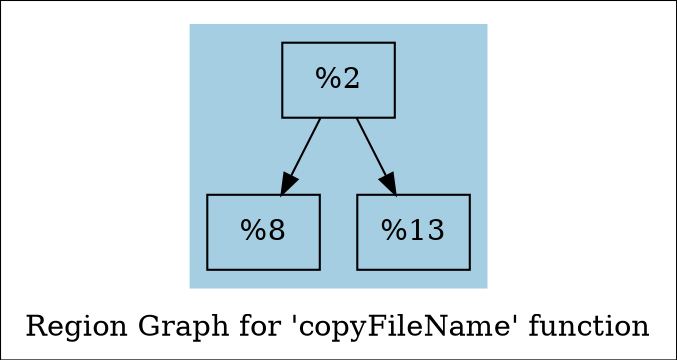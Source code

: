 digraph "Region Graph for 'copyFileName' function" {
	label="Region Graph for 'copyFileName' function";

	Node0x1360b30 [shape=record,label="{%2}"];
	Node0x1360b30 -> Node0x1359230;
	Node0x1360b30 -> Node0x12704d0;
	Node0x1359230 [shape=record,label="{%8}"];
	Node0x12704d0 [shape=record,label="{%13}"];
	colorscheme = "paired12"
        subgraph cluster_0x147f4d0 {
          label = "";
          style = filled;
          color = 1
          Node0x1360b30;
          Node0x1359230;
          Node0x12704d0;
        }
}
